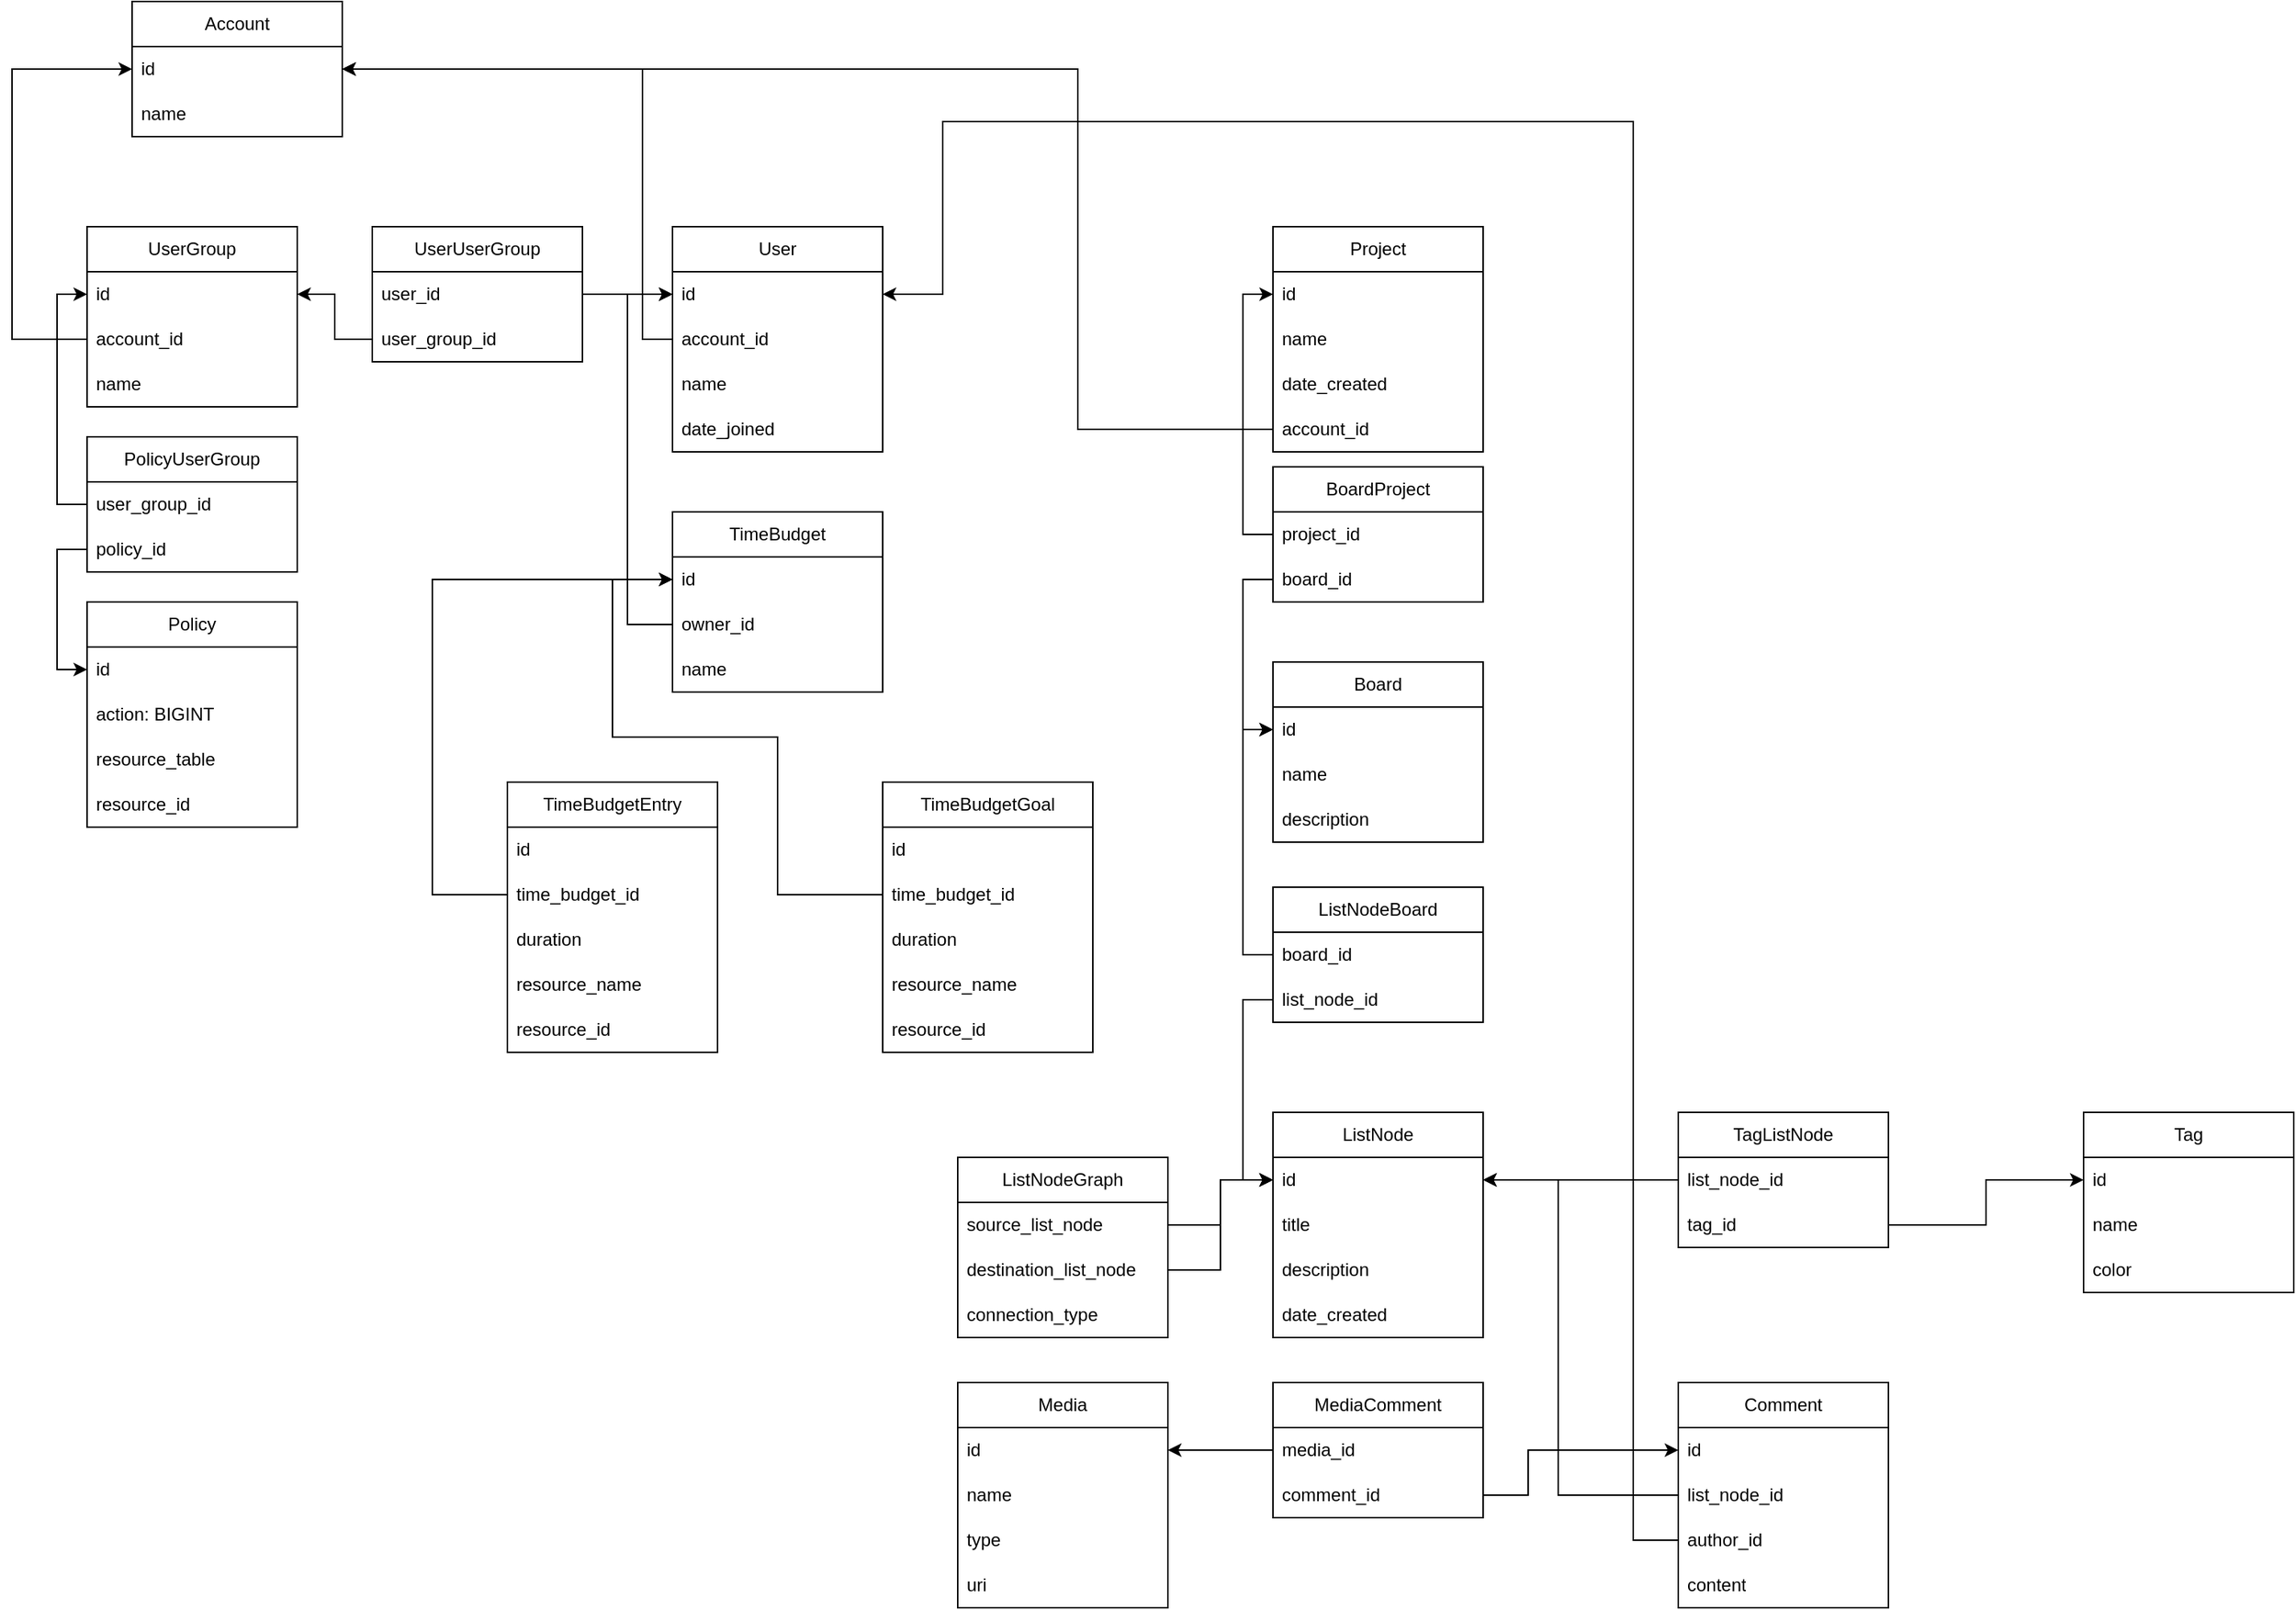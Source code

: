 <mxfile version="26.2.14">
  <diagram name="Page-1" id="GYBjOSFsNB3ispW--DWz">
    <mxGraphModel dx="962" dy="526" grid="1" gridSize="10" guides="1" tooltips="1" connect="1" arrows="1" fold="1" page="1" pageScale="1" pageWidth="850" pageHeight="1100" math="0" shadow="0">
      <root>
        <mxCell id="0" />
        <mxCell id="1" parent="0" />
        <mxCell id="6W9tlUGayI2sc1w8BPL2-1" value="Account" style="swimlane;fontStyle=0;childLayout=stackLayout;horizontal=1;startSize=30;horizontalStack=0;resizeParent=1;resizeParentMax=0;resizeLast=0;collapsible=1;marginBottom=0;whiteSpace=wrap;html=1;" vertex="1" parent="1">
          <mxGeometry x="130" y="140" width="140" height="90" as="geometry" />
        </mxCell>
        <mxCell id="6W9tlUGayI2sc1w8BPL2-2" value="id" style="text;strokeColor=none;fillColor=none;align=left;verticalAlign=middle;spacingLeft=4;spacingRight=4;overflow=hidden;points=[[0,0.5],[1,0.5]];portConstraint=eastwest;rotatable=0;whiteSpace=wrap;html=1;" vertex="1" parent="6W9tlUGayI2sc1w8BPL2-1">
          <mxGeometry y="30" width="140" height="30" as="geometry" />
        </mxCell>
        <mxCell id="6W9tlUGayI2sc1w8BPL2-3" value="name" style="text;strokeColor=none;fillColor=none;align=left;verticalAlign=middle;spacingLeft=4;spacingRight=4;overflow=hidden;points=[[0,0.5],[1,0.5]];portConstraint=eastwest;rotatable=0;whiteSpace=wrap;html=1;" vertex="1" parent="6W9tlUGayI2sc1w8BPL2-1">
          <mxGeometry y="60" width="140" height="30" as="geometry" />
        </mxCell>
        <mxCell id="6W9tlUGayI2sc1w8BPL2-7" value="UserGroup" style="swimlane;fontStyle=0;childLayout=stackLayout;horizontal=1;startSize=30;horizontalStack=0;resizeParent=1;resizeParentMax=0;resizeLast=0;collapsible=1;marginBottom=0;whiteSpace=wrap;html=1;" vertex="1" parent="1">
          <mxGeometry x="100" y="290" width="140" height="120" as="geometry" />
        </mxCell>
        <mxCell id="6W9tlUGayI2sc1w8BPL2-8" value="id" style="text;strokeColor=none;fillColor=none;align=left;verticalAlign=middle;spacingLeft=4;spacingRight=4;overflow=hidden;points=[[0,0.5],[1,0.5]];portConstraint=eastwest;rotatable=0;whiteSpace=wrap;html=1;" vertex="1" parent="6W9tlUGayI2sc1w8BPL2-7">
          <mxGeometry y="30" width="140" height="30" as="geometry" />
        </mxCell>
        <mxCell id="6W9tlUGayI2sc1w8BPL2-9" value="account_id" style="text;strokeColor=none;fillColor=none;align=left;verticalAlign=middle;spacingLeft=4;spacingRight=4;overflow=hidden;points=[[0,0.5],[1,0.5]];portConstraint=eastwest;rotatable=0;whiteSpace=wrap;html=1;" vertex="1" parent="6W9tlUGayI2sc1w8BPL2-7">
          <mxGeometry y="60" width="140" height="30" as="geometry" />
        </mxCell>
        <mxCell id="6W9tlUGayI2sc1w8BPL2-10" value="name" style="text;strokeColor=none;fillColor=none;align=left;verticalAlign=middle;spacingLeft=4;spacingRight=4;overflow=hidden;points=[[0,0.5],[1,0.5]];portConstraint=eastwest;rotatable=0;whiteSpace=wrap;html=1;" vertex="1" parent="6W9tlUGayI2sc1w8BPL2-7">
          <mxGeometry y="90" width="140" height="30" as="geometry" />
        </mxCell>
        <mxCell id="6W9tlUGayI2sc1w8BPL2-11" value="User" style="swimlane;fontStyle=0;childLayout=stackLayout;horizontal=1;startSize=30;horizontalStack=0;resizeParent=1;resizeParentMax=0;resizeLast=0;collapsible=1;marginBottom=0;whiteSpace=wrap;html=1;" vertex="1" parent="1">
          <mxGeometry x="490" y="290" width="140" height="150" as="geometry" />
        </mxCell>
        <mxCell id="6W9tlUGayI2sc1w8BPL2-12" value="id" style="text;strokeColor=none;fillColor=none;align=left;verticalAlign=middle;spacingLeft=4;spacingRight=4;overflow=hidden;points=[[0,0.5],[1,0.5]];portConstraint=eastwest;rotatable=0;whiteSpace=wrap;html=1;" vertex="1" parent="6W9tlUGayI2sc1w8BPL2-11">
          <mxGeometry y="30" width="140" height="30" as="geometry" />
        </mxCell>
        <mxCell id="6W9tlUGayI2sc1w8BPL2-13" value="account_id" style="text;strokeColor=none;fillColor=none;align=left;verticalAlign=middle;spacingLeft=4;spacingRight=4;overflow=hidden;points=[[0,0.5],[1,0.5]];portConstraint=eastwest;rotatable=0;whiteSpace=wrap;html=1;" vertex="1" parent="6W9tlUGayI2sc1w8BPL2-11">
          <mxGeometry y="60" width="140" height="30" as="geometry" />
        </mxCell>
        <mxCell id="6W9tlUGayI2sc1w8BPL2-14" value="name" style="text;strokeColor=none;fillColor=none;align=left;verticalAlign=middle;spacingLeft=4;spacingRight=4;overflow=hidden;points=[[0,0.5],[1,0.5]];portConstraint=eastwest;rotatable=0;whiteSpace=wrap;html=1;" vertex="1" parent="6W9tlUGayI2sc1w8BPL2-11">
          <mxGeometry y="90" width="140" height="30" as="geometry" />
        </mxCell>
        <mxCell id="6W9tlUGayI2sc1w8BPL2-20" value="date_joined" style="text;strokeColor=none;fillColor=none;align=left;verticalAlign=middle;spacingLeft=4;spacingRight=4;overflow=hidden;points=[[0,0.5],[1,0.5]];portConstraint=eastwest;rotatable=0;whiteSpace=wrap;html=1;" vertex="1" parent="6W9tlUGayI2sc1w8BPL2-11">
          <mxGeometry y="120" width="140" height="30" as="geometry" />
        </mxCell>
        <mxCell id="6W9tlUGayI2sc1w8BPL2-21" value="UserUserGroup" style="swimlane;fontStyle=0;childLayout=stackLayout;horizontal=1;startSize=30;horizontalStack=0;resizeParent=1;resizeParentMax=0;resizeLast=0;collapsible=1;marginBottom=0;whiteSpace=wrap;html=1;" vertex="1" parent="1">
          <mxGeometry x="290" y="290" width="140" height="90" as="geometry" />
        </mxCell>
        <mxCell id="6W9tlUGayI2sc1w8BPL2-22" value="user_id" style="text;strokeColor=none;fillColor=none;align=left;verticalAlign=middle;spacingLeft=4;spacingRight=4;overflow=hidden;points=[[0,0.5],[1,0.5]];portConstraint=eastwest;rotatable=0;whiteSpace=wrap;html=1;" vertex="1" parent="6W9tlUGayI2sc1w8BPL2-21">
          <mxGeometry y="30" width="140" height="30" as="geometry" />
        </mxCell>
        <mxCell id="6W9tlUGayI2sc1w8BPL2-23" value="user_group_id" style="text;strokeColor=none;fillColor=none;align=left;verticalAlign=middle;spacingLeft=4;spacingRight=4;overflow=hidden;points=[[0,0.5],[1,0.5]];portConstraint=eastwest;rotatable=0;whiteSpace=wrap;html=1;" vertex="1" parent="6W9tlUGayI2sc1w8BPL2-21">
          <mxGeometry y="60" width="140" height="30" as="geometry" />
        </mxCell>
        <mxCell id="6W9tlUGayI2sc1w8BPL2-28" style="edgeStyle=orthogonalEdgeStyle;rounded=0;orthogonalLoop=1;jettySize=auto;html=1;" edge="1" parent="1" source="6W9tlUGayI2sc1w8BPL2-13" target="6W9tlUGayI2sc1w8BPL2-2">
          <mxGeometry relative="1" as="geometry">
            <Array as="points">
              <mxPoint x="470" y="365" />
              <mxPoint x="470" y="185" />
            </Array>
          </mxGeometry>
        </mxCell>
        <mxCell id="6W9tlUGayI2sc1w8BPL2-29" style="edgeStyle=orthogonalEdgeStyle;rounded=0;orthogonalLoop=1;jettySize=auto;html=1;entryX=0;entryY=0.5;entryDx=0;entryDy=0;" edge="1" parent="1" source="6W9tlUGayI2sc1w8BPL2-9" target="6W9tlUGayI2sc1w8BPL2-2">
          <mxGeometry relative="1" as="geometry">
            <Array as="points">
              <mxPoint x="50" y="365" />
              <mxPoint x="50" y="185" />
            </Array>
          </mxGeometry>
        </mxCell>
        <mxCell id="6W9tlUGayI2sc1w8BPL2-30" value="Policy" style="swimlane;fontStyle=0;childLayout=stackLayout;horizontal=1;startSize=30;horizontalStack=0;resizeParent=1;resizeParentMax=0;resizeLast=0;collapsible=1;marginBottom=0;whiteSpace=wrap;html=1;" vertex="1" parent="1">
          <mxGeometry x="100" y="540" width="140" height="150" as="geometry" />
        </mxCell>
        <mxCell id="6W9tlUGayI2sc1w8BPL2-31" value="id" style="text;strokeColor=none;fillColor=none;align=left;verticalAlign=middle;spacingLeft=4;spacingRight=4;overflow=hidden;points=[[0,0.5],[1,0.5]];portConstraint=eastwest;rotatable=0;whiteSpace=wrap;html=1;" vertex="1" parent="6W9tlUGayI2sc1w8BPL2-30">
          <mxGeometry y="30" width="140" height="30" as="geometry" />
        </mxCell>
        <mxCell id="6W9tlUGayI2sc1w8BPL2-84" value="action: BIGINT" style="text;strokeColor=none;fillColor=none;align=left;verticalAlign=middle;spacingLeft=4;spacingRight=4;overflow=hidden;points=[[0,0.5],[1,0.5]];portConstraint=eastwest;rotatable=0;whiteSpace=wrap;html=1;" vertex="1" parent="6W9tlUGayI2sc1w8BPL2-30">
          <mxGeometry y="60" width="140" height="30" as="geometry" />
        </mxCell>
        <mxCell id="6W9tlUGayI2sc1w8BPL2-50" value="resource_table" style="text;strokeColor=none;fillColor=none;align=left;verticalAlign=middle;spacingLeft=4;spacingRight=4;overflow=hidden;points=[[0,0.5],[1,0.5]];portConstraint=eastwest;rotatable=0;whiteSpace=wrap;html=1;" vertex="1" parent="6W9tlUGayI2sc1w8BPL2-30">
          <mxGeometry y="90" width="140" height="30" as="geometry" />
        </mxCell>
        <mxCell id="6W9tlUGayI2sc1w8BPL2-32" value="resource_id" style="text;strokeColor=none;fillColor=none;align=left;verticalAlign=middle;spacingLeft=4;spacingRight=4;overflow=hidden;points=[[0,0.5],[1,0.5]];portConstraint=eastwest;rotatable=0;whiteSpace=wrap;html=1;" vertex="1" parent="6W9tlUGayI2sc1w8BPL2-30">
          <mxGeometry y="120" width="140" height="30" as="geometry" />
        </mxCell>
        <mxCell id="6W9tlUGayI2sc1w8BPL2-35" value="PolicyUserGroup" style="swimlane;fontStyle=0;childLayout=stackLayout;horizontal=1;startSize=30;horizontalStack=0;resizeParent=1;resizeParentMax=0;resizeLast=0;collapsible=1;marginBottom=0;whiteSpace=wrap;html=1;" vertex="1" parent="1">
          <mxGeometry x="100" y="430" width="140" height="90" as="geometry" />
        </mxCell>
        <mxCell id="6W9tlUGayI2sc1w8BPL2-36" value="user_group_id" style="text;strokeColor=none;fillColor=none;align=left;verticalAlign=middle;spacingLeft=4;spacingRight=4;overflow=hidden;points=[[0,0.5],[1,0.5]];portConstraint=eastwest;rotatable=0;whiteSpace=wrap;html=1;" vertex="1" parent="6W9tlUGayI2sc1w8BPL2-35">
          <mxGeometry y="30" width="140" height="30" as="geometry" />
        </mxCell>
        <mxCell id="6W9tlUGayI2sc1w8BPL2-37" value="policy_id" style="text;strokeColor=none;fillColor=none;align=left;verticalAlign=middle;spacingLeft=4;spacingRight=4;overflow=hidden;points=[[0,0.5],[1,0.5]];portConstraint=eastwest;rotatable=0;whiteSpace=wrap;html=1;" vertex="1" parent="6W9tlUGayI2sc1w8BPL2-35">
          <mxGeometry y="60" width="140" height="30" as="geometry" />
        </mxCell>
        <mxCell id="6W9tlUGayI2sc1w8BPL2-40" style="edgeStyle=orthogonalEdgeStyle;rounded=0;orthogonalLoop=1;jettySize=auto;html=1;entryX=0;entryY=0.5;entryDx=0;entryDy=0;" edge="1" parent="1" source="6W9tlUGayI2sc1w8BPL2-37" target="6W9tlUGayI2sc1w8BPL2-31">
          <mxGeometry relative="1" as="geometry" />
        </mxCell>
        <mxCell id="6W9tlUGayI2sc1w8BPL2-41" style="edgeStyle=orthogonalEdgeStyle;rounded=0;orthogonalLoop=1;jettySize=auto;html=1;entryX=0;entryY=0.5;entryDx=0;entryDy=0;" edge="1" parent="1" source="6W9tlUGayI2sc1w8BPL2-36" target="6W9tlUGayI2sc1w8BPL2-8">
          <mxGeometry relative="1" as="geometry" />
        </mxCell>
        <mxCell id="6W9tlUGayI2sc1w8BPL2-54" value="TimeBudget" style="swimlane;fontStyle=0;childLayout=stackLayout;horizontal=1;startSize=30;horizontalStack=0;resizeParent=1;resizeParentMax=0;resizeLast=0;collapsible=1;marginBottom=0;whiteSpace=wrap;html=1;" vertex="1" parent="1">
          <mxGeometry x="490" y="480" width="140" height="120" as="geometry" />
        </mxCell>
        <mxCell id="6W9tlUGayI2sc1w8BPL2-55" value="id" style="text;strokeColor=none;fillColor=none;align=left;verticalAlign=middle;spacingLeft=4;spacingRight=4;overflow=hidden;points=[[0,0.5],[1,0.5]];portConstraint=eastwest;rotatable=0;whiteSpace=wrap;html=1;" vertex="1" parent="6W9tlUGayI2sc1w8BPL2-54">
          <mxGeometry y="30" width="140" height="30" as="geometry" />
        </mxCell>
        <mxCell id="6W9tlUGayI2sc1w8BPL2-56" value="owner_id" style="text;strokeColor=none;fillColor=none;align=left;verticalAlign=middle;spacingLeft=4;spacingRight=4;overflow=hidden;points=[[0,0.5],[1,0.5]];portConstraint=eastwest;rotatable=0;whiteSpace=wrap;html=1;" vertex="1" parent="6W9tlUGayI2sc1w8BPL2-54">
          <mxGeometry y="60" width="140" height="30" as="geometry" />
        </mxCell>
        <mxCell id="6W9tlUGayI2sc1w8BPL2-57" value="name" style="text;strokeColor=none;fillColor=none;align=left;verticalAlign=middle;spacingLeft=4;spacingRight=4;overflow=hidden;points=[[0,0.5],[1,0.5]];portConstraint=eastwest;rotatable=0;whiteSpace=wrap;html=1;" vertex="1" parent="6W9tlUGayI2sc1w8BPL2-54">
          <mxGeometry y="90" width="140" height="30" as="geometry" />
        </mxCell>
        <mxCell id="6W9tlUGayI2sc1w8BPL2-58" style="edgeStyle=orthogonalEdgeStyle;rounded=0;orthogonalLoop=1;jettySize=auto;html=1;entryX=0;entryY=0.5;entryDx=0;entryDy=0;" edge="1" parent="1" source="6W9tlUGayI2sc1w8BPL2-56" target="6W9tlUGayI2sc1w8BPL2-12">
          <mxGeometry relative="1" as="geometry">
            <Array as="points">
              <mxPoint x="460" y="555" />
              <mxPoint x="460" y="335" />
            </Array>
          </mxGeometry>
        </mxCell>
        <mxCell id="6W9tlUGayI2sc1w8BPL2-59" style="edgeStyle=orthogonalEdgeStyle;rounded=0;orthogonalLoop=1;jettySize=auto;html=1;" edge="1" parent="1" source="6W9tlUGayI2sc1w8BPL2-22" target="6W9tlUGayI2sc1w8BPL2-12">
          <mxGeometry relative="1" as="geometry" />
        </mxCell>
        <mxCell id="6W9tlUGayI2sc1w8BPL2-60" style="edgeStyle=orthogonalEdgeStyle;rounded=0;orthogonalLoop=1;jettySize=auto;html=1;entryX=1;entryY=0.5;entryDx=0;entryDy=0;" edge="1" parent="1" source="6W9tlUGayI2sc1w8BPL2-23" target="6W9tlUGayI2sc1w8BPL2-8">
          <mxGeometry relative="1" as="geometry" />
        </mxCell>
        <mxCell id="6W9tlUGayI2sc1w8BPL2-61" value="TimeBudgetEntry" style="swimlane;fontStyle=0;childLayout=stackLayout;horizontal=1;startSize=30;horizontalStack=0;resizeParent=1;resizeParentMax=0;resizeLast=0;collapsible=1;marginBottom=0;whiteSpace=wrap;html=1;" vertex="1" parent="1">
          <mxGeometry x="380" y="660" width="140" height="180" as="geometry" />
        </mxCell>
        <mxCell id="6W9tlUGayI2sc1w8BPL2-62" value="id" style="text;strokeColor=none;fillColor=none;align=left;verticalAlign=middle;spacingLeft=4;spacingRight=4;overflow=hidden;points=[[0,0.5],[1,0.5]];portConstraint=eastwest;rotatable=0;whiteSpace=wrap;html=1;" vertex="1" parent="6W9tlUGayI2sc1w8BPL2-61">
          <mxGeometry y="30" width="140" height="30" as="geometry" />
        </mxCell>
        <mxCell id="6W9tlUGayI2sc1w8BPL2-63" value="time_budget_id" style="text;strokeColor=none;fillColor=none;align=left;verticalAlign=middle;spacingLeft=4;spacingRight=4;overflow=hidden;points=[[0,0.5],[1,0.5]];portConstraint=eastwest;rotatable=0;whiteSpace=wrap;html=1;" vertex="1" parent="6W9tlUGayI2sc1w8BPL2-61">
          <mxGeometry y="60" width="140" height="30" as="geometry" />
        </mxCell>
        <mxCell id="6W9tlUGayI2sc1w8BPL2-67" value="duration" style="text;strokeColor=none;fillColor=none;align=left;verticalAlign=middle;spacingLeft=4;spacingRight=4;overflow=hidden;points=[[0,0.5],[1,0.5]];portConstraint=eastwest;rotatable=0;whiteSpace=wrap;html=1;" vertex="1" parent="6W9tlUGayI2sc1w8BPL2-61">
          <mxGeometry y="90" width="140" height="30" as="geometry" />
        </mxCell>
        <mxCell id="6W9tlUGayI2sc1w8BPL2-69" value="resource_name" style="text;strokeColor=none;fillColor=none;align=left;verticalAlign=middle;spacingLeft=4;spacingRight=4;overflow=hidden;points=[[0,0.5],[1,0.5]];portConstraint=eastwest;rotatable=0;whiteSpace=wrap;html=1;" vertex="1" parent="6W9tlUGayI2sc1w8BPL2-61">
          <mxGeometry y="120" width="140" height="30" as="geometry" />
        </mxCell>
        <mxCell id="6W9tlUGayI2sc1w8BPL2-65" value="resource_id" style="text;strokeColor=none;fillColor=none;align=left;verticalAlign=middle;spacingLeft=4;spacingRight=4;overflow=hidden;points=[[0,0.5],[1,0.5]];portConstraint=eastwest;rotatable=0;whiteSpace=wrap;html=1;" vertex="1" parent="6W9tlUGayI2sc1w8BPL2-61">
          <mxGeometry y="150" width="140" height="30" as="geometry" />
        </mxCell>
        <mxCell id="6W9tlUGayI2sc1w8BPL2-70" style="edgeStyle=orthogonalEdgeStyle;rounded=0;orthogonalLoop=1;jettySize=auto;html=1;" edge="1" parent="1" source="6W9tlUGayI2sc1w8BPL2-63" target="6W9tlUGayI2sc1w8BPL2-55">
          <mxGeometry relative="1" as="geometry">
            <Array as="points">
              <mxPoint x="330" y="735" />
              <mxPoint x="330" y="525" />
            </Array>
          </mxGeometry>
        </mxCell>
        <mxCell id="6W9tlUGayI2sc1w8BPL2-71" value="TimeBudgetGoal" style="swimlane;fontStyle=0;childLayout=stackLayout;horizontal=1;startSize=30;horizontalStack=0;resizeParent=1;resizeParentMax=0;resizeLast=0;collapsible=1;marginBottom=0;whiteSpace=wrap;html=1;" vertex="1" parent="1">
          <mxGeometry x="630" y="660" width="140" height="180" as="geometry" />
        </mxCell>
        <mxCell id="6W9tlUGayI2sc1w8BPL2-72" value="id" style="text;strokeColor=none;fillColor=none;align=left;verticalAlign=middle;spacingLeft=4;spacingRight=4;overflow=hidden;points=[[0,0.5],[1,0.5]];portConstraint=eastwest;rotatable=0;whiteSpace=wrap;html=1;" vertex="1" parent="6W9tlUGayI2sc1w8BPL2-71">
          <mxGeometry y="30" width="140" height="30" as="geometry" />
        </mxCell>
        <mxCell id="6W9tlUGayI2sc1w8BPL2-73" value="time_budget_id" style="text;strokeColor=none;fillColor=none;align=left;verticalAlign=middle;spacingLeft=4;spacingRight=4;overflow=hidden;points=[[0,0.5],[1,0.5]];portConstraint=eastwest;rotatable=0;whiteSpace=wrap;html=1;" vertex="1" parent="6W9tlUGayI2sc1w8BPL2-71">
          <mxGeometry y="60" width="140" height="30" as="geometry" />
        </mxCell>
        <mxCell id="6W9tlUGayI2sc1w8BPL2-74" value="duration" style="text;strokeColor=none;fillColor=none;align=left;verticalAlign=middle;spacingLeft=4;spacingRight=4;overflow=hidden;points=[[0,0.5],[1,0.5]];portConstraint=eastwest;rotatable=0;whiteSpace=wrap;html=1;" vertex="1" parent="6W9tlUGayI2sc1w8BPL2-71">
          <mxGeometry y="90" width="140" height="30" as="geometry" />
        </mxCell>
        <mxCell id="6W9tlUGayI2sc1w8BPL2-75" value="resource_name" style="text;strokeColor=none;fillColor=none;align=left;verticalAlign=middle;spacingLeft=4;spacingRight=4;overflow=hidden;points=[[0,0.5],[1,0.5]];portConstraint=eastwest;rotatable=0;whiteSpace=wrap;html=1;" vertex="1" parent="6W9tlUGayI2sc1w8BPL2-71">
          <mxGeometry y="120" width="140" height="30" as="geometry" />
        </mxCell>
        <mxCell id="6W9tlUGayI2sc1w8BPL2-76" value="resource_id" style="text;strokeColor=none;fillColor=none;align=left;verticalAlign=middle;spacingLeft=4;spacingRight=4;overflow=hidden;points=[[0,0.5],[1,0.5]];portConstraint=eastwest;rotatable=0;whiteSpace=wrap;html=1;" vertex="1" parent="6W9tlUGayI2sc1w8BPL2-71">
          <mxGeometry y="150" width="140" height="30" as="geometry" />
        </mxCell>
        <mxCell id="6W9tlUGayI2sc1w8BPL2-77" style="edgeStyle=orthogonalEdgeStyle;rounded=0;orthogonalLoop=1;jettySize=auto;html=1;entryX=0;entryY=0.5;entryDx=0;entryDy=0;" edge="1" parent="1" source="6W9tlUGayI2sc1w8BPL2-73" target="6W9tlUGayI2sc1w8BPL2-55">
          <mxGeometry relative="1" as="geometry">
            <Array as="points">
              <mxPoint x="560" y="735" />
              <mxPoint x="560" y="630" />
              <mxPoint x="450" y="630" />
              <mxPoint x="450" y="525" />
            </Array>
          </mxGeometry>
        </mxCell>
        <mxCell id="6W9tlUGayI2sc1w8BPL2-78" value="Project" style="swimlane;fontStyle=0;childLayout=stackLayout;horizontal=1;startSize=30;horizontalStack=0;resizeParent=1;resizeParentMax=0;resizeLast=0;collapsible=1;marginBottom=0;whiteSpace=wrap;html=1;" vertex="1" parent="1">
          <mxGeometry x="890" y="290" width="140" height="150" as="geometry" />
        </mxCell>
        <mxCell id="6W9tlUGayI2sc1w8BPL2-79" value="id" style="text;strokeColor=none;fillColor=none;align=left;verticalAlign=middle;spacingLeft=4;spacingRight=4;overflow=hidden;points=[[0,0.5],[1,0.5]];portConstraint=eastwest;rotatable=0;whiteSpace=wrap;html=1;" vertex="1" parent="6W9tlUGayI2sc1w8BPL2-78">
          <mxGeometry y="30" width="140" height="30" as="geometry" />
        </mxCell>
        <mxCell id="6W9tlUGayI2sc1w8BPL2-80" value="name" style="text;strokeColor=none;fillColor=none;align=left;verticalAlign=middle;spacingLeft=4;spacingRight=4;overflow=hidden;points=[[0,0.5],[1,0.5]];portConstraint=eastwest;rotatable=0;whiteSpace=wrap;html=1;" vertex="1" parent="6W9tlUGayI2sc1w8BPL2-78">
          <mxGeometry y="60" width="140" height="30" as="geometry" />
        </mxCell>
        <mxCell id="6W9tlUGayI2sc1w8BPL2-81" value="date_created" style="text;strokeColor=none;fillColor=none;align=left;verticalAlign=middle;spacingLeft=4;spacingRight=4;overflow=hidden;points=[[0,0.5],[1,0.5]];portConstraint=eastwest;rotatable=0;whiteSpace=wrap;html=1;" vertex="1" parent="6W9tlUGayI2sc1w8BPL2-78">
          <mxGeometry y="90" width="140" height="30" as="geometry" />
        </mxCell>
        <mxCell id="6W9tlUGayI2sc1w8BPL2-82" value="account_id" style="text;strokeColor=none;fillColor=none;align=left;verticalAlign=middle;spacingLeft=4;spacingRight=4;overflow=hidden;points=[[0,0.5],[1,0.5]];portConstraint=eastwest;rotatable=0;whiteSpace=wrap;html=1;" vertex="1" parent="6W9tlUGayI2sc1w8BPL2-78">
          <mxGeometry y="120" width="140" height="30" as="geometry" />
        </mxCell>
        <mxCell id="6W9tlUGayI2sc1w8BPL2-83" style="edgeStyle=orthogonalEdgeStyle;rounded=0;orthogonalLoop=1;jettySize=auto;html=1;entryX=1;entryY=0.5;entryDx=0;entryDy=0;" edge="1" parent="1" source="6W9tlUGayI2sc1w8BPL2-82" target="6W9tlUGayI2sc1w8BPL2-2">
          <mxGeometry relative="1" as="geometry">
            <Array as="points">
              <mxPoint x="760" y="425" />
              <mxPoint x="760" y="185" />
            </Array>
          </mxGeometry>
        </mxCell>
        <mxCell id="6W9tlUGayI2sc1w8BPL2-85" value="Board" style="swimlane;fontStyle=0;childLayout=stackLayout;horizontal=1;startSize=30;horizontalStack=0;resizeParent=1;resizeParentMax=0;resizeLast=0;collapsible=1;marginBottom=0;whiteSpace=wrap;html=1;" vertex="1" parent="1">
          <mxGeometry x="890" y="580" width="140" height="120" as="geometry" />
        </mxCell>
        <mxCell id="6W9tlUGayI2sc1w8BPL2-86" value="id" style="text;strokeColor=none;fillColor=none;align=left;verticalAlign=middle;spacingLeft=4;spacingRight=4;overflow=hidden;points=[[0,0.5],[1,0.5]];portConstraint=eastwest;rotatable=0;whiteSpace=wrap;html=1;" vertex="1" parent="6W9tlUGayI2sc1w8BPL2-85">
          <mxGeometry y="30" width="140" height="30" as="geometry" />
        </mxCell>
        <mxCell id="6W9tlUGayI2sc1w8BPL2-87" value="name" style="text;strokeColor=none;fillColor=none;align=left;verticalAlign=middle;spacingLeft=4;spacingRight=4;overflow=hidden;points=[[0,0.5],[1,0.5]];portConstraint=eastwest;rotatable=0;whiteSpace=wrap;html=1;" vertex="1" parent="6W9tlUGayI2sc1w8BPL2-85">
          <mxGeometry y="60" width="140" height="30" as="geometry" />
        </mxCell>
        <mxCell id="6W9tlUGayI2sc1w8BPL2-88" value="description" style="text;strokeColor=none;fillColor=none;align=left;verticalAlign=middle;spacingLeft=4;spacingRight=4;overflow=hidden;points=[[0,0.5],[1,0.5]];portConstraint=eastwest;rotatable=0;whiteSpace=wrap;html=1;" vertex="1" parent="6W9tlUGayI2sc1w8BPL2-85">
          <mxGeometry y="90" width="140" height="30" as="geometry" />
        </mxCell>
        <mxCell id="6W9tlUGayI2sc1w8BPL2-89" value="ListNode" style="swimlane;fontStyle=0;childLayout=stackLayout;horizontal=1;startSize=30;horizontalStack=0;resizeParent=1;resizeParentMax=0;resizeLast=0;collapsible=1;marginBottom=0;whiteSpace=wrap;html=1;" vertex="1" parent="1">
          <mxGeometry x="890" y="880" width="140" height="150" as="geometry" />
        </mxCell>
        <mxCell id="6W9tlUGayI2sc1w8BPL2-90" value="id" style="text;strokeColor=none;fillColor=none;align=left;verticalAlign=middle;spacingLeft=4;spacingRight=4;overflow=hidden;points=[[0,0.5],[1,0.5]];portConstraint=eastwest;rotatable=0;whiteSpace=wrap;html=1;" vertex="1" parent="6W9tlUGayI2sc1w8BPL2-89">
          <mxGeometry y="30" width="140" height="30" as="geometry" />
        </mxCell>
        <mxCell id="6W9tlUGayI2sc1w8BPL2-91" value="title" style="text;strokeColor=none;fillColor=none;align=left;verticalAlign=middle;spacingLeft=4;spacingRight=4;overflow=hidden;points=[[0,0.5],[1,0.5]];portConstraint=eastwest;rotatable=0;whiteSpace=wrap;html=1;" vertex="1" parent="6W9tlUGayI2sc1w8BPL2-89">
          <mxGeometry y="60" width="140" height="30" as="geometry" />
        </mxCell>
        <mxCell id="6W9tlUGayI2sc1w8BPL2-92" value="description" style="text;strokeColor=none;fillColor=none;align=left;verticalAlign=middle;spacingLeft=4;spacingRight=4;overflow=hidden;points=[[0,0.5],[1,0.5]];portConstraint=eastwest;rotatable=0;whiteSpace=wrap;html=1;" vertex="1" parent="6W9tlUGayI2sc1w8BPL2-89">
          <mxGeometry y="90" width="140" height="30" as="geometry" />
        </mxCell>
        <mxCell id="6W9tlUGayI2sc1w8BPL2-101" value="date_created" style="text;strokeColor=none;fillColor=none;align=left;verticalAlign=middle;spacingLeft=4;spacingRight=4;overflow=hidden;points=[[0,0.5],[1,0.5]];portConstraint=eastwest;rotatable=0;whiteSpace=wrap;html=1;" vertex="1" parent="6W9tlUGayI2sc1w8BPL2-89">
          <mxGeometry y="120" width="140" height="30" as="geometry" />
        </mxCell>
        <mxCell id="6W9tlUGayI2sc1w8BPL2-93" value="Media" style="swimlane;fontStyle=0;childLayout=stackLayout;horizontal=1;startSize=30;horizontalStack=0;resizeParent=1;resizeParentMax=0;resizeLast=0;collapsible=1;marginBottom=0;whiteSpace=wrap;html=1;" vertex="1" parent="1">
          <mxGeometry x="680" y="1060" width="140" height="150" as="geometry" />
        </mxCell>
        <mxCell id="6W9tlUGayI2sc1w8BPL2-94" value="id" style="text;strokeColor=none;fillColor=none;align=left;verticalAlign=middle;spacingLeft=4;spacingRight=4;overflow=hidden;points=[[0,0.5],[1,0.5]];portConstraint=eastwest;rotatable=0;whiteSpace=wrap;html=1;" vertex="1" parent="6W9tlUGayI2sc1w8BPL2-93">
          <mxGeometry y="30" width="140" height="30" as="geometry" />
        </mxCell>
        <mxCell id="6W9tlUGayI2sc1w8BPL2-95" value="name" style="text;strokeColor=none;fillColor=none;align=left;verticalAlign=middle;spacingLeft=4;spacingRight=4;overflow=hidden;points=[[0,0.5],[1,0.5]];portConstraint=eastwest;rotatable=0;whiteSpace=wrap;html=1;" vertex="1" parent="6W9tlUGayI2sc1w8BPL2-93">
          <mxGeometry y="60" width="140" height="30" as="geometry" />
        </mxCell>
        <mxCell id="6W9tlUGayI2sc1w8BPL2-96" value="type" style="text;strokeColor=none;fillColor=none;align=left;verticalAlign=middle;spacingLeft=4;spacingRight=4;overflow=hidden;points=[[0,0.5],[1,0.5]];portConstraint=eastwest;rotatable=0;whiteSpace=wrap;html=1;" vertex="1" parent="6W9tlUGayI2sc1w8BPL2-93">
          <mxGeometry y="90" width="140" height="30" as="geometry" />
        </mxCell>
        <mxCell id="6W9tlUGayI2sc1w8BPL2-102" value="uri" style="text;strokeColor=none;fillColor=none;align=left;verticalAlign=middle;spacingLeft=4;spacingRight=4;overflow=hidden;points=[[0,0.5],[1,0.5]];portConstraint=eastwest;rotatable=0;whiteSpace=wrap;html=1;" vertex="1" parent="6W9tlUGayI2sc1w8BPL2-93">
          <mxGeometry y="120" width="140" height="30" as="geometry" />
        </mxCell>
        <mxCell id="6W9tlUGayI2sc1w8BPL2-97" value="Comment" style="swimlane;fontStyle=0;childLayout=stackLayout;horizontal=1;startSize=30;horizontalStack=0;resizeParent=1;resizeParentMax=0;resizeLast=0;collapsible=1;marginBottom=0;whiteSpace=wrap;html=1;" vertex="1" parent="1">
          <mxGeometry x="1160" y="1060" width="140" height="150" as="geometry" />
        </mxCell>
        <mxCell id="6W9tlUGayI2sc1w8BPL2-98" value="id" style="text;strokeColor=none;fillColor=none;align=left;verticalAlign=middle;spacingLeft=4;spacingRight=4;overflow=hidden;points=[[0,0.5],[1,0.5]];portConstraint=eastwest;rotatable=0;whiteSpace=wrap;html=1;" vertex="1" parent="6W9tlUGayI2sc1w8BPL2-97">
          <mxGeometry y="30" width="140" height="30" as="geometry" />
        </mxCell>
        <mxCell id="6W9tlUGayI2sc1w8BPL2-99" value="&lt;div&gt;list_node_id&lt;/div&gt;" style="text;strokeColor=none;fillColor=none;align=left;verticalAlign=middle;spacingLeft=4;spacingRight=4;overflow=hidden;points=[[0,0.5],[1,0.5]];portConstraint=eastwest;rotatable=0;whiteSpace=wrap;html=1;" vertex="1" parent="6W9tlUGayI2sc1w8BPL2-97">
          <mxGeometry y="60" width="140" height="30" as="geometry" />
        </mxCell>
        <mxCell id="6W9tlUGayI2sc1w8BPL2-100" value="author_id" style="text;strokeColor=none;fillColor=none;align=left;verticalAlign=middle;spacingLeft=4;spacingRight=4;overflow=hidden;points=[[0,0.5],[1,0.5]];portConstraint=eastwest;rotatable=0;whiteSpace=wrap;html=1;" vertex="1" parent="6W9tlUGayI2sc1w8BPL2-97">
          <mxGeometry y="90" width="140" height="30" as="geometry" />
        </mxCell>
        <mxCell id="6W9tlUGayI2sc1w8BPL2-136" value="content" style="text;strokeColor=none;fillColor=none;align=left;verticalAlign=middle;spacingLeft=4;spacingRight=4;overflow=hidden;points=[[0,0.5],[1,0.5]];portConstraint=eastwest;rotatable=0;whiteSpace=wrap;html=1;" vertex="1" parent="6W9tlUGayI2sc1w8BPL2-97">
          <mxGeometry y="120" width="140" height="30" as="geometry" />
        </mxCell>
        <mxCell id="6W9tlUGayI2sc1w8BPL2-106" value="MediaComment" style="swimlane;fontStyle=0;childLayout=stackLayout;horizontal=1;startSize=30;horizontalStack=0;resizeParent=1;resizeParentMax=0;resizeLast=0;collapsible=1;marginBottom=0;whiteSpace=wrap;html=1;" vertex="1" parent="1">
          <mxGeometry x="890" y="1060" width="140" height="90" as="geometry" />
        </mxCell>
        <mxCell id="6W9tlUGayI2sc1w8BPL2-107" value="media_id" style="text;strokeColor=none;fillColor=none;align=left;verticalAlign=middle;spacingLeft=4;spacingRight=4;overflow=hidden;points=[[0,0.5],[1,0.5]];portConstraint=eastwest;rotatable=0;whiteSpace=wrap;html=1;" vertex="1" parent="6W9tlUGayI2sc1w8BPL2-106">
          <mxGeometry y="30" width="140" height="30" as="geometry" />
        </mxCell>
        <mxCell id="6W9tlUGayI2sc1w8BPL2-108" value="comment_id" style="text;strokeColor=none;fillColor=none;align=left;verticalAlign=middle;spacingLeft=4;spacingRight=4;overflow=hidden;points=[[0,0.5],[1,0.5]];portConstraint=eastwest;rotatable=0;whiteSpace=wrap;html=1;" vertex="1" parent="6W9tlUGayI2sc1w8BPL2-106">
          <mxGeometry y="60" width="140" height="30" as="geometry" />
        </mxCell>
        <mxCell id="6W9tlUGayI2sc1w8BPL2-110" style="edgeStyle=orthogonalEdgeStyle;rounded=0;orthogonalLoop=1;jettySize=auto;html=1;entryX=1;entryY=0.5;entryDx=0;entryDy=0;" edge="1" parent="1" source="6W9tlUGayI2sc1w8BPL2-107" target="6W9tlUGayI2sc1w8BPL2-94">
          <mxGeometry relative="1" as="geometry" />
        </mxCell>
        <mxCell id="6W9tlUGayI2sc1w8BPL2-111" style="edgeStyle=orthogonalEdgeStyle;rounded=0;orthogonalLoop=1;jettySize=auto;html=1;entryX=0;entryY=0.5;entryDx=0;entryDy=0;exitX=1;exitY=0.5;exitDx=0;exitDy=0;" edge="1" parent="1" source="6W9tlUGayI2sc1w8BPL2-108" target="6W9tlUGayI2sc1w8BPL2-98">
          <mxGeometry relative="1" as="geometry">
            <Array as="points">
              <mxPoint x="1060" y="1135" />
              <mxPoint x="1060" y="1105" />
            </Array>
          </mxGeometry>
        </mxCell>
        <mxCell id="6W9tlUGayI2sc1w8BPL2-112" style="edgeStyle=orthogonalEdgeStyle;rounded=0;orthogonalLoop=1;jettySize=auto;html=1;" edge="1" parent="1" source="6W9tlUGayI2sc1w8BPL2-99" target="6W9tlUGayI2sc1w8BPL2-90">
          <mxGeometry relative="1" as="geometry">
            <Array as="points">
              <mxPoint x="1080" y="1135" />
              <mxPoint x="1080" y="925" />
            </Array>
          </mxGeometry>
        </mxCell>
        <mxCell id="6W9tlUGayI2sc1w8BPL2-113" value="ListNodeBoard" style="swimlane;fontStyle=0;childLayout=stackLayout;horizontal=1;startSize=30;horizontalStack=0;resizeParent=1;resizeParentMax=0;resizeLast=0;collapsible=1;marginBottom=0;whiteSpace=wrap;html=1;" vertex="1" parent="1">
          <mxGeometry x="890" y="730" width="140" height="90" as="geometry" />
        </mxCell>
        <mxCell id="6W9tlUGayI2sc1w8BPL2-114" value="board_id" style="text;strokeColor=none;fillColor=none;align=left;verticalAlign=middle;spacingLeft=4;spacingRight=4;overflow=hidden;points=[[0,0.5],[1,0.5]];portConstraint=eastwest;rotatable=0;whiteSpace=wrap;html=1;" vertex="1" parent="6W9tlUGayI2sc1w8BPL2-113">
          <mxGeometry y="30" width="140" height="30" as="geometry" />
        </mxCell>
        <mxCell id="6W9tlUGayI2sc1w8BPL2-115" value="list_node_id" style="text;strokeColor=none;fillColor=none;align=left;verticalAlign=middle;spacingLeft=4;spacingRight=4;overflow=hidden;points=[[0,0.5],[1,0.5]];portConstraint=eastwest;rotatable=0;whiteSpace=wrap;html=1;" vertex="1" parent="6W9tlUGayI2sc1w8BPL2-113">
          <mxGeometry y="60" width="140" height="30" as="geometry" />
        </mxCell>
        <mxCell id="6W9tlUGayI2sc1w8BPL2-118" style="edgeStyle=orthogonalEdgeStyle;rounded=0;orthogonalLoop=1;jettySize=auto;html=1;entryX=0;entryY=0.5;entryDx=0;entryDy=0;" edge="1" parent="1" source="6W9tlUGayI2sc1w8BPL2-115" target="6W9tlUGayI2sc1w8BPL2-90">
          <mxGeometry relative="1" as="geometry" />
        </mxCell>
        <mxCell id="6W9tlUGayI2sc1w8BPL2-119" style="edgeStyle=orthogonalEdgeStyle;rounded=0;orthogonalLoop=1;jettySize=auto;html=1;entryX=0;entryY=0.5;entryDx=0;entryDy=0;" edge="1" parent="1" source="6W9tlUGayI2sc1w8BPL2-114" target="6W9tlUGayI2sc1w8BPL2-86">
          <mxGeometry relative="1" as="geometry" />
        </mxCell>
        <mxCell id="6W9tlUGayI2sc1w8BPL2-120" value="ListNodeGraph" style="swimlane;fontStyle=0;childLayout=stackLayout;horizontal=1;startSize=30;horizontalStack=0;resizeParent=1;resizeParentMax=0;resizeLast=0;collapsible=1;marginBottom=0;whiteSpace=wrap;html=1;" vertex="1" parent="1">
          <mxGeometry x="680" y="910" width="140" height="120" as="geometry" />
        </mxCell>
        <mxCell id="6W9tlUGayI2sc1w8BPL2-121" value="source_list_node" style="text;strokeColor=none;fillColor=none;align=left;verticalAlign=middle;spacingLeft=4;spacingRight=4;overflow=hidden;points=[[0,0.5],[1,0.5]];portConstraint=eastwest;rotatable=0;whiteSpace=wrap;html=1;" vertex="1" parent="6W9tlUGayI2sc1w8BPL2-120">
          <mxGeometry y="30" width="140" height="30" as="geometry" />
        </mxCell>
        <mxCell id="6W9tlUGayI2sc1w8BPL2-122" value="destination_list_node" style="text;strokeColor=none;fillColor=none;align=left;verticalAlign=middle;spacingLeft=4;spacingRight=4;overflow=hidden;points=[[0,0.5],[1,0.5]];portConstraint=eastwest;rotatable=0;whiteSpace=wrap;html=1;" vertex="1" parent="6W9tlUGayI2sc1w8BPL2-120">
          <mxGeometry y="60" width="140" height="30" as="geometry" />
        </mxCell>
        <mxCell id="6W9tlUGayI2sc1w8BPL2-123" value="connection_type" style="text;strokeColor=none;fillColor=none;align=left;verticalAlign=middle;spacingLeft=4;spacingRight=4;overflow=hidden;points=[[0,0.5],[1,0.5]];portConstraint=eastwest;rotatable=0;whiteSpace=wrap;html=1;" vertex="1" parent="6W9tlUGayI2sc1w8BPL2-120">
          <mxGeometry y="90" width="140" height="30" as="geometry" />
        </mxCell>
        <mxCell id="6W9tlUGayI2sc1w8BPL2-124" value="BoardProject" style="swimlane;fontStyle=0;childLayout=stackLayout;horizontal=1;startSize=30;horizontalStack=0;resizeParent=1;resizeParentMax=0;resizeLast=0;collapsible=1;marginBottom=0;whiteSpace=wrap;html=1;" vertex="1" parent="1">
          <mxGeometry x="890" y="450" width="140" height="90" as="geometry" />
        </mxCell>
        <mxCell id="6W9tlUGayI2sc1w8BPL2-125" value="project_id" style="text;strokeColor=none;fillColor=none;align=left;verticalAlign=middle;spacingLeft=4;spacingRight=4;overflow=hidden;points=[[0,0.5],[1,0.5]];portConstraint=eastwest;rotatable=0;whiteSpace=wrap;html=1;" vertex="1" parent="6W9tlUGayI2sc1w8BPL2-124">
          <mxGeometry y="30" width="140" height="30" as="geometry" />
        </mxCell>
        <mxCell id="6W9tlUGayI2sc1w8BPL2-126" value="board_id" style="text;strokeColor=none;fillColor=none;align=left;verticalAlign=middle;spacingLeft=4;spacingRight=4;overflow=hidden;points=[[0,0.5],[1,0.5]];portConstraint=eastwest;rotatable=0;whiteSpace=wrap;html=1;" vertex="1" parent="6W9tlUGayI2sc1w8BPL2-124">
          <mxGeometry y="60" width="140" height="30" as="geometry" />
        </mxCell>
        <mxCell id="6W9tlUGayI2sc1w8BPL2-128" style="edgeStyle=orthogonalEdgeStyle;rounded=0;orthogonalLoop=1;jettySize=auto;html=1;entryX=0;entryY=0.5;entryDx=0;entryDy=0;" edge="1" parent="1" source="6W9tlUGayI2sc1w8BPL2-126" target="6W9tlUGayI2sc1w8BPL2-86">
          <mxGeometry relative="1" as="geometry" />
        </mxCell>
        <mxCell id="6W9tlUGayI2sc1w8BPL2-129" style="edgeStyle=orthogonalEdgeStyle;rounded=0;orthogonalLoop=1;jettySize=auto;html=1;entryX=0;entryY=0.5;entryDx=0;entryDy=0;" edge="1" parent="1" source="6W9tlUGayI2sc1w8BPL2-125" target="6W9tlUGayI2sc1w8BPL2-79">
          <mxGeometry relative="1" as="geometry" />
        </mxCell>
        <mxCell id="6W9tlUGayI2sc1w8BPL2-130" style="edgeStyle=orthogonalEdgeStyle;rounded=0;orthogonalLoop=1;jettySize=auto;html=1;" edge="1" parent="1" source="6W9tlUGayI2sc1w8BPL2-121" target="6W9tlUGayI2sc1w8BPL2-90">
          <mxGeometry relative="1" as="geometry" />
        </mxCell>
        <mxCell id="6W9tlUGayI2sc1w8BPL2-131" style="edgeStyle=orthogonalEdgeStyle;rounded=0;orthogonalLoop=1;jettySize=auto;html=1;" edge="1" parent="1" source="6W9tlUGayI2sc1w8BPL2-122" target="6W9tlUGayI2sc1w8BPL2-90">
          <mxGeometry relative="1" as="geometry" />
        </mxCell>
        <mxCell id="6W9tlUGayI2sc1w8BPL2-132" value="Tag" style="swimlane;fontStyle=0;childLayout=stackLayout;horizontal=1;startSize=30;horizontalStack=0;resizeParent=1;resizeParentMax=0;resizeLast=0;collapsible=1;marginBottom=0;whiteSpace=wrap;html=1;" vertex="1" parent="1">
          <mxGeometry x="1430" y="880" width="140" height="120" as="geometry" />
        </mxCell>
        <mxCell id="6W9tlUGayI2sc1w8BPL2-133" value="id" style="text;strokeColor=none;fillColor=none;align=left;verticalAlign=middle;spacingLeft=4;spacingRight=4;overflow=hidden;points=[[0,0.5],[1,0.5]];portConstraint=eastwest;rotatable=0;whiteSpace=wrap;html=1;" vertex="1" parent="6W9tlUGayI2sc1w8BPL2-132">
          <mxGeometry y="30" width="140" height="30" as="geometry" />
        </mxCell>
        <mxCell id="6W9tlUGayI2sc1w8BPL2-134" value="name" style="text;strokeColor=none;fillColor=none;align=left;verticalAlign=middle;spacingLeft=4;spacingRight=4;overflow=hidden;points=[[0,0.5],[1,0.5]];portConstraint=eastwest;rotatable=0;whiteSpace=wrap;html=1;" vertex="1" parent="6W9tlUGayI2sc1w8BPL2-132">
          <mxGeometry y="60" width="140" height="30" as="geometry" />
        </mxCell>
        <mxCell id="6W9tlUGayI2sc1w8BPL2-135" value="color" style="text;strokeColor=none;fillColor=none;align=left;verticalAlign=middle;spacingLeft=4;spacingRight=4;overflow=hidden;points=[[0,0.5],[1,0.5]];portConstraint=eastwest;rotatable=0;whiteSpace=wrap;html=1;" vertex="1" parent="6W9tlUGayI2sc1w8BPL2-132">
          <mxGeometry y="90" width="140" height="30" as="geometry" />
        </mxCell>
        <mxCell id="6W9tlUGayI2sc1w8BPL2-137" style="edgeStyle=orthogonalEdgeStyle;rounded=0;orthogonalLoop=1;jettySize=auto;html=1;entryX=1;entryY=0.5;entryDx=0;entryDy=0;exitX=0;exitY=0.5;exitDx=0;exitDy=0;" edge="1" parent="1" source="6W9tlUGayI2sc1w8BPL2-100" target="6W9tlUGayI2sc1w8BPL2-12">
          <mxGeometry relative="1" as="geometry">
            <Array as="points">
              <mxPoint x="1130" y="1165" />
              <mxPoint x="1130" y="220" />
              <mxPoint x="670" y="220" />
              <mxPoint x="670" y="335" />
            </Array>
          </mxGeometry>
        </mxCell>
        <mxCell id="6W9tlUGayI2sc1w8BPL2-138" value="TagListNode" style="swimlane;fontStyle=0;childLayout=stackLayout;horizontal=1;startSize=30;horizontalStack=0;resizeParent=1;resizeParentMax=0;resizeLast=0;collapsible=1;marginBottom=0;whiteSpace=wrap;html=1;" vertex="1" parent="1">
          <mxGeometry x="1160" y="880" width="140" height="90" as="geometry" />
        </mxCell>
        <mxCell id="6W9tlUGayI2sc1w8BPL2-139" value="list_node_id" style="text;strokeColor=none;fillColor=none;align=left;verticalAlign=middle;spacingLeft=4;spacingRight=4;overflow=hidden;points=[[0,0.5],[1,0.5]];portConstraint=eastwest;rotatable=0;whiteSpace=wrap;html=1;" vertex="1" parent="6W9tlUGayI2sc1w8BPL2-138">
          <mxGeometry y="30" width="140" height="30" as="geometry" />
        </mxCell>
        <mxCell id="6W9tlUGayI2sc1w8BPL2-140" value="tag_id" style="text;strokeColor=none;fillColor=none;align=left;verticalAlign=middle;spacingLeft=4;spacingRight=4;overflow=hidden;points=[[0,0.5],[1,0.5]];portConstraint=eastwest;rotatable=0;whiteSpace=wrap;html=1;" vertex="1" parent="6W9tlUGayI2sc1w8BPL2-138">
          <mxGeometry y="60" width="140" height="30" as="geometry" />
        </mxCell>
        <mxCell id="6W9tlUGayI2sc1w8BPL2-142" style="edgeStyle=orthogonalEdgeStyle;rounded=0;orthogonalLoop=1;jettySize=auto;html=1;entryX=0;entryY=0.5;entryDx=0;entryDy=0;" edge="1" parent="1" source="6W9tlUGayI2sc1w8BPL2-140" target="6W9tlUGayI2sc1w8BPL2-133">
          <mxGeometry relative="1" as="geometry" />
        </mxCell>
        <mxCell id="6W9tlUGayI2sc1w8BPL2-143" style="edgeStyle=orthogonalEdgeStyle;rounded=0;orthogonalLoop=1;jettySize=auto;html=1;entryX=1;entryY=0.5;entryDx=0;entryDy=0;" edge="1" parent="1" source="6W9tlUGayI2sc1w8BPL2-139" target="6W9tlUGayI2sc1w8BPL2-90">
          <mxGeometry relative="1" as="geometry" />
        </mxCell>
      </root>
    </mxGraphModel>
  </diagram>
</mxfile>
